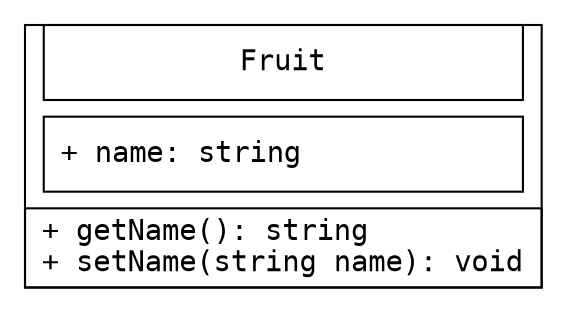 digraph graphClass {
  // sep="0";
  // esep="0";
  ranksep=0;
  // nodesep=0;
  // margin=0;
  // pad=0;

  subgraph cluster_fruit {
    margin=0;
    nodesep=0;
    ranksep=0;
    pad=0;
    node [
      fontname="Consolas";
      shape=box;
      style=none;
      color=black;
      width=3.2;
    ];
    name [label="Fruit"];
    fields [label="+ name: string\l"];
    methods [label="+ getName(): string\l+ setName(string name): void\l"];

    edge [style=invis; arrowhead=none; arrowsize=0];
    name -> fields -> methods;
  };
}
